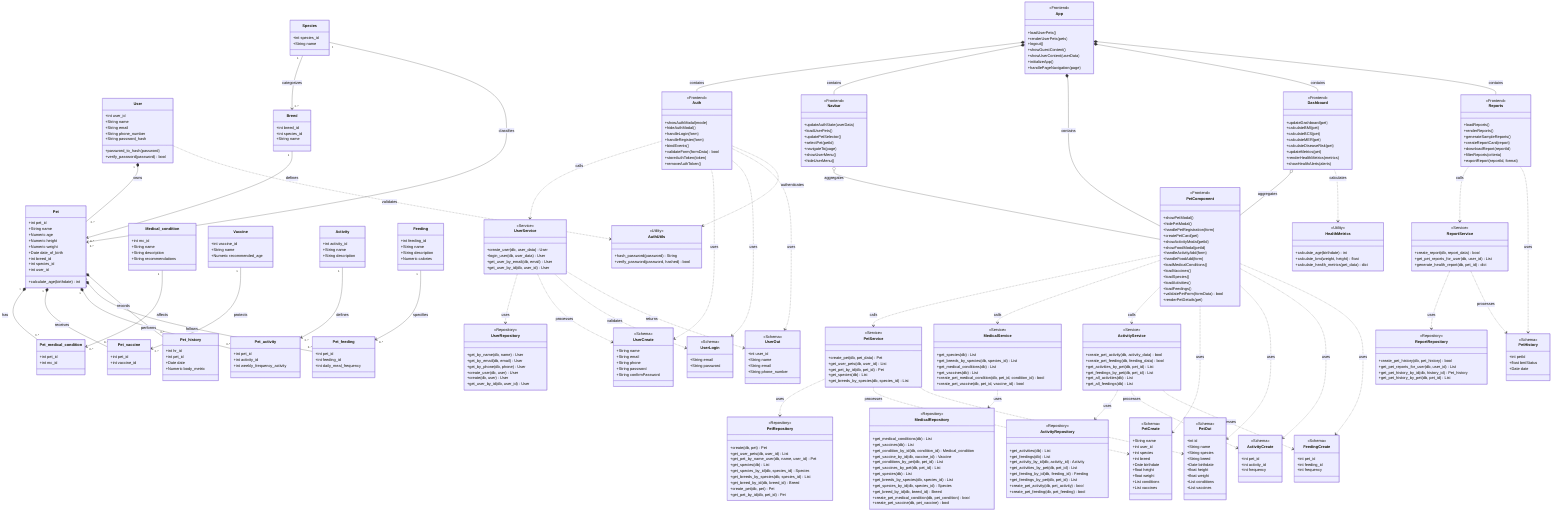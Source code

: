 classDiagram
    %% Core Domain Models
    class User {
        +int user_id
        +String name
        +String email
        +String phone_number
        +String password_hash
        +password_to_hash(password)
        +verify_password(password) bool
    }

    class Pet {
        +int pet_id
        +String name
        +Numeric age
        +Numeric height
        +Numeric weight
        +Date date_of_birth
        +int breed_id
        +int species_id
        +int user_id
        +calculate_age(birthdate) int
    }

    class Species {
        +int species_id
        +String name
    }

    class Breed {
        +int breed_id
        +int species_id
        +String name
    }

    class Medical_condition {
        +int mc_id
        +String name
        +String description
        +String recommendations
    }

    class Vaccine {
        +int vaccine_id
        +String name
        +Numeric recommended_age
    }

    class Activity {
        +int activity_id
        +String name
        +String description
    }

    class Feeding {
        +int feeding_id
        +String name
        +String description
        +Numeric calories
    }

    %% Junction Tables
    class Pet_medical_condition {
        +int pet_id
        +int mc_id
    }

    class Pet_vaccine {
        +int pet_id
        +int vaccine_id
    }

    class Pet_activity {
        +int pet_id
        +int activity_id
        +int weekly_frequency_activity
    }

    class Pet_feeding {
        +int pet_id
        +int feeding_id
        +int daily_meal_frequency
    }

    class Pet_history {
        +int hr_id
        +int pet_id
        +Date date
        +Numeric body_metric
    }

    %% Repository Layer
    class UserRepository {
        <<Repository>>
        +get_by_name(db, name) User
        +get_by_email(db, email) User
        +get_by_phone(db, phone) User
        +create_user(db, user) User
        +create(db, user) User
        +get_user_by_id(db, user_id) User
    }

    class PetRepository {
        <<Repository>>
        +create(db, pet) Pet
        +get_user_pets(db, user_id) List
        +get_pet_by_name_user(db, name, user_id) Pet
        +get_species(db) List
        +get_species_by_id(db, species_id) Species
        +get_breeds_by_species(db, species_id) List
        +get_breed_by_id(db, breed_id) Breed
        +create_pet(db, pet) Pet
        +get_pet_by_id(db, pet_id) Pet
    }

    class MedicalRepository {
        <<Repository>>
        +get_medical_conditions(db) List
        +get_vaccines(db) List
        +get_condition_by_id(db, condition_id) Medical_condition
        +get_vaccine_by_id(db, vaccine_id) Vaccine
        +get_conditions_by_pet(db, pet_id) List
        +get_vaccines_by_pet(db, pet_id) List
        +get_species(db) List
        +get_breeds_by_species(db, species_id) List
        +get_species_by_id(db, species_id) Species
        +get_breed_by_id(db, breed_id) Breed
        +create_pet_medical_condition(db, pet_condition) bool
        +create_pet_vaccine(db, pet_vaccine) bool
    }

    class ActivityRepository {
        <<Repository>>
        +get_activities(db) List
        +get_feedings(db) List
        +get_activity_by_id(db, activity_id) Activity
        +get_activities_by_pet(db, pet_id) List
        +get_feeding_by_id(db, feeding_id) Feeding
        +get_feedings_by_pet(db, pet_id) List
        +create_pet_activity(db, pet_activity) bool
        +create_pet_feeding(db, pet_feeding) bool
    }

    class ReportRepository {
        <<Repository>>
        +create_pet_history(db, pet_history) bool
        +get_pet_reports_for_user(db, user_id) List
        +get_pet_history_by_id(db, history_id) Pet_history
        +get_pet_history_by_pet(db, pet_id) List
    }

    %% Service Layer
    class UserService {
        <<Service>>
        +create_user(db, user_data) User
        +login_user(db, user_data) User
        +get_user_by_email(db, email) User
        +get_user_by_id(db, user_id) User
    }

    class PetService {
        <<Service>>
        +create_pet(db, pet_data) Pet
        +get_user_pets(db, user_id) List
        +get_pet_by_id(db, pet_id) Pet
        +get_species(db) List
        +get_breeds_by_species(db, species_id) List
    }

    class MedicalService {
        <<Service>>
        +get_species(db) List
        +get_breeds_by_species(db, species_id) List
        +get_medical_conditions(db) List
        +get_vaccines(db) List
        +create_pet_medical_condition(db, pet_id, condition_id) bool
        +create_pet_vaccine(db, pet_id, vaccine_id) bool
    }

    class ActivityService {
        <<Service>>
        +create_pet_activity(db, activity_data) bool
        +create_pet_feeding(db, feeding_data) bool
        +get_activities_by_pet(db, pet_id) List
        +get_feedings_by_pet(db, pet_id) List
        +get_all_activities(db) List
        +get_all_feedings(db) List
    }

    class ReportService {
        <<Service>>
        +create_report(db, report_data) bool
        +get_pet_reports_for_user(db, user_id) List
        +generate_health_report(db, pet_id) dict
    }

    %% Frontend Components
    class App {
        <<Frontend>>
        +loadUserPets()
        +renderUserPets(pets)
        +logout()
        +showGuestContent()
        +showUserContent(userData)
        +initializeApp()
        +handlePageNavigation(page)
    }

    class Auth {
        <<Frontend>>
        +showAuthModal(mode)
        +hideAuthModal()
        +handleLogin(form)
        +handleRegister(form)
        +bindEvents()
        +validateForm(formData) bool
        +storeAuthToken(token)
        +removeAuthToken()
    }

    class Navbar {
        <<Frontend>>
        +updateAuthState(userData)
        +loadUserPets()
        +updatePetSelector()
        +selectPet(petId)
        +navigateTo(page)
        +showUserMenu()
        +hideUserMenu()
    }

    class PetComponent {
        <<Frontend>>
        +showPetModal()
        +hidePetModal()
        +handlePetRegistration(form)
        +createPetCard(pet)
        +showActivityModal(petId)
        +showFoodModal(petId)
        +handleActivityAdd(form)
        +handleFoodAdd(form)
        +loadMedicalConditions()
        +loadVaccines()
        +loadSpecies()
        +loadActivities()
        +loadFeedings()
        +validatePetForm(formData) bool
        +renderPetDetails(pet)
    }

    class Dashboard {
        <<Frontend>>
        +updateDashboard(pet)
        +calculateBMI(pet)
        +calculateBCS(pet)
        +calculateMER(pet)
        +calculateDiseaseRisk(pet)
        +updateMetrics(pet)
        +renderHealthMetrics(metrics)
        +showHealthAlerts(alerts)
    }

    class Reports {
        <<Frontend>>
        +loadReports()
        +renderReports()
        +generateSampleReports()
        +createReportCard(report)
        +downloadReport(reportId)
        +filterReports(criteria)
        +exportReport(reportId, format)
    }

    %% Schema Classes
    class UserCreate {
        <<Schema>>
        +String name
        +String email
        +String phone
        +String password
        +String confirmPassword
    }

    class UserOut {
        <<Schema>>
        +int user_id
        +String name
        +String email
        +String phone_number
    }

    class UserLogin {
        <<Schema>>
        +String email
        +String password
    }

    class PetCreate {
        <<Schema>>
        +String name
        +int user_id
        +int species
        +int breed
        +Date birthdate
        +float height
        +float weight
        +List conditions
        +List vaccines
    }

    class PetOut {
        <<Schema>>
        +int id
        +String name
        +String species
        +String breed
        +Date birthdate
        +float height
        +float weight
        +List conditions
        +List vaccines
    }

    class ActivityCreate {
        <<Schema>>
        +int pet_id
        +int activity_id
        +int frequency
    }

    class FeedingCreate {
        <<Schema>>
        +int pet_id
        +int feeding_id
        +int frequency
    }

    class PetHistory {
        <<Schema>>
        +int petId
        +float bmiStatus
        +Date date
    }

    %% Utility Classes
    class HealthMetrics {
        <<Utility>>
        +calculate_age(birthdate) int
        +calculate_bmi(weight, height) float
        +calculate_health_metrics(pet_data) dict
    }

    class AuthUtils {
        <<Utility>>
        +hash_password(password) String
        +verify_password(password, hashed) bool
    }

    %% Database Relationships (Entity relationships with cardinality)
    User "1" *-- "0..*" Pet : owns
    Species "1" --> "0..*" Breed : categorizes
    Species "1" --> "0..*" Pet : classifies
    Breed "1" --> "0..*" Pet : defines
    Pet "1" *-- "0..*" Pet_medical_condition : has
    Pet "1" *-- "0..*" Pet_vaccine : receives
    Pet "1" *-- "0..*" Pet_activity : performs
    Pet "1" *-- "0..*" Pet_feeding : follows
    Pet "1" *-- "0..*" Pet_history : records
    Medical_condition "1" --> "0..*" Pet_medical_condition : affects
    Vaccine "1" --> "0..*" Pet_vaccine : protects
    Activity "1" --> "0..*" Pet_activity : defines
    Feeding "1" --> "0..*" Pet_feeding : specifies

    %% Service-Repository Dependencies (Dependency relationships)
    UserService ..> UserRepository : uses
    PetService ..> PetRepository : uses
    MedicalService ..> MedicalRepository : uses
    ActivityService ..> ActivityRepository : uses
    ReportService ..> ReportRepository : uses

    %% Frontend-Backend Dependencies (Dependency relationships)
    Auth ..> UserService : calls
    PetComponent ..> PetService : calls
    PetComponent ..> MedicalService : calls
    PetComponent ..> ActivityService : calls
    Dashboard o-- PetComponent : aggregates
    Reports ..> ReportService : calls
    Navbar o-- PetComponent : aggregates
    App *-- Auth : contains
    App *-- Navbar : contains
    App *-- PetComponent : contains
    App *-- Dashboard : contains
    App *-- Reports : contains

    %% Schema Usage (Dependency relationships)
    Auth ..> UserCreate : uses
    Auth ..> UserLogin : uses
    Auth ..> UserOut : uses
    PetComponent ..> PetCreate : uses
    PetComponent ..> PetOut : uses
    PetComponent ..> ActivityCreate : uses
    PetComponent ..> FeedingCreate : uses
    Reports ..> PetHistory : uses
    UserService ..> UserCreate : processes
    UserService ..> UserLogin : validates
    UserService ..> UserOut : returns
    PetService ..> PetCreate : processes
    PetService ..> PetOut : returns
    ActivityService ..> ActivityCreate : processes
    ActivityService ..> FeedingCreate : processes
    ReportService ..> PetHistory : processes

    %% Utility Usage (Dependency relationships)
    Dashboard ..> HealthMetrics : calculates
    Auth ..> AuthUtils : authenticates
    User ..> AuthUtils : validates